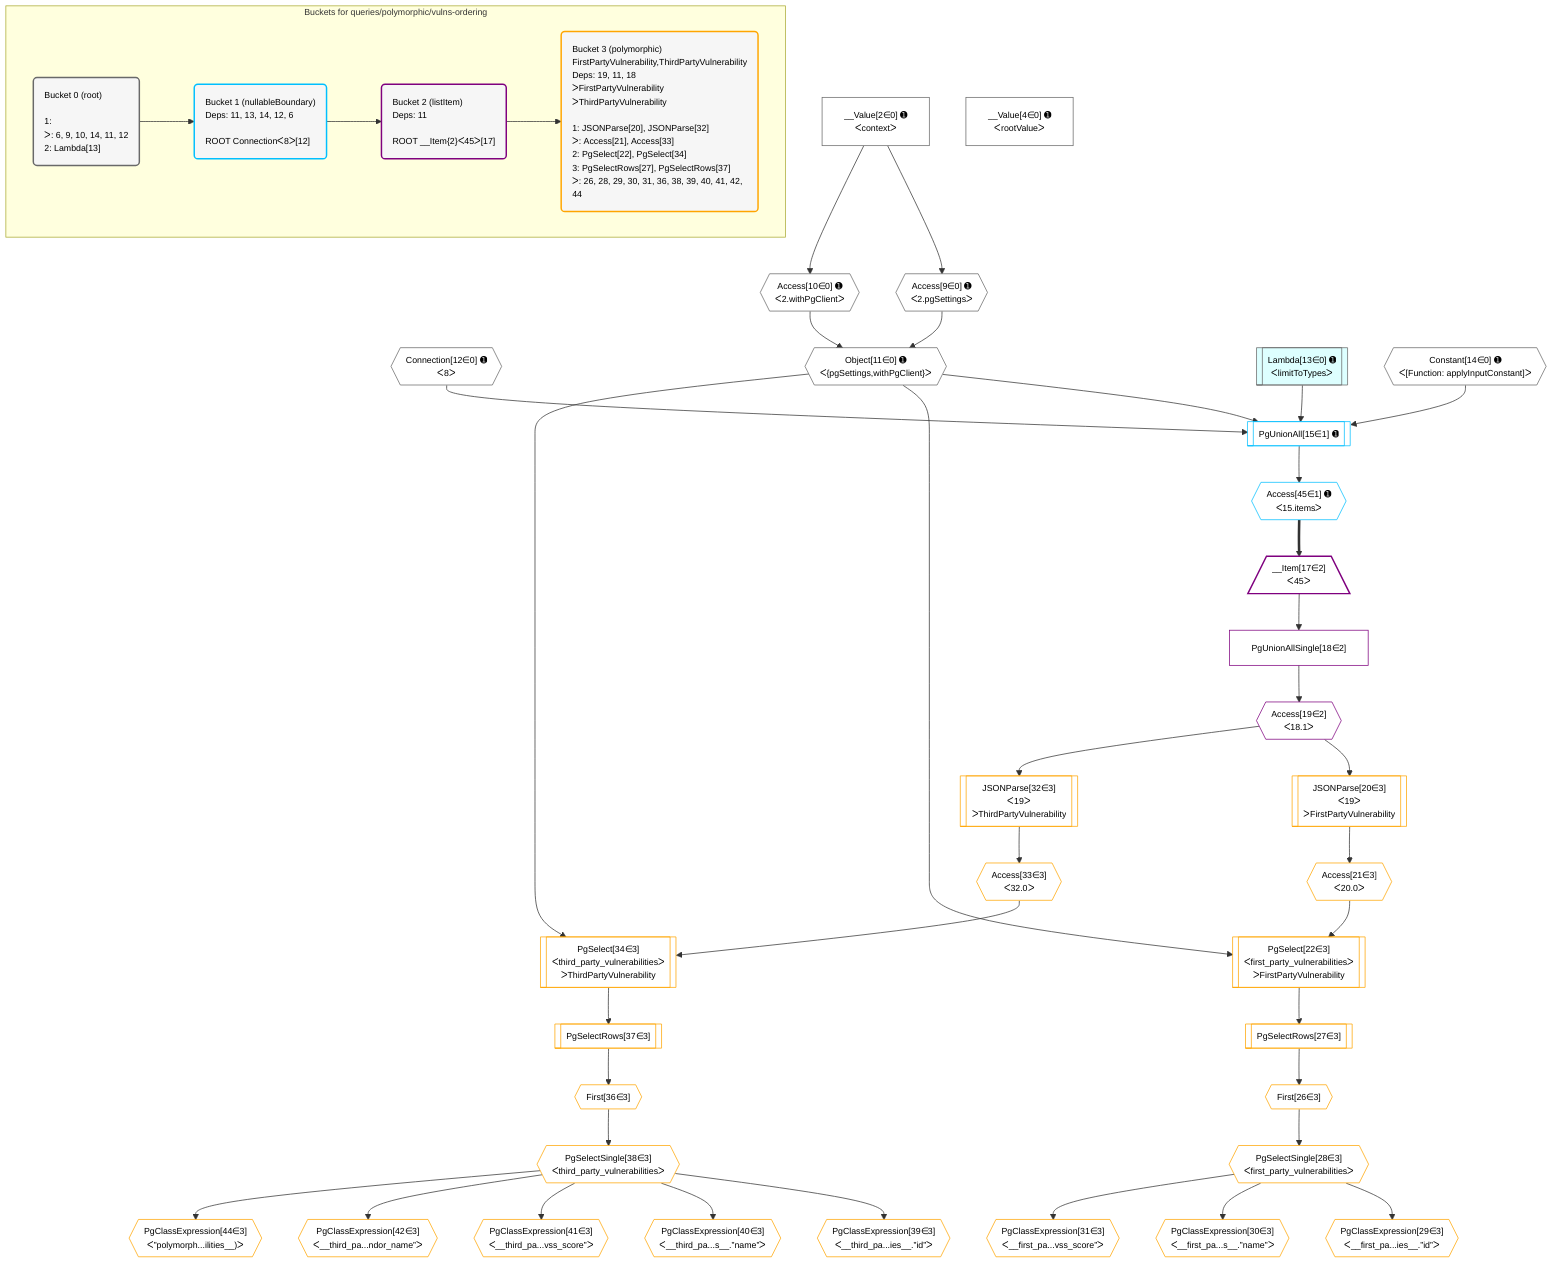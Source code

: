 %%{init: {'themeVariables': { 'fontSize': '12px'}}}%%
graph TD
    classDef path fill:#eee,stroke:#000,color:#000
    classDef plan fill:#fff,stroke-width:1px,color:#000
    classDef itemplan fill:#fff,stroke-width:2px,color:#000
    classDef unbatchedplan fill:#dff,stroke-width:1px,color:#000
    classDef sideeffectplan fill:#fcc,stroke-width:2px,color:#000
    classDef bucket fill:#f6f6f6,color:#000,stroke-width:2px,text-align:left


    %% plan dependencies
    Connection12{{"Connection[12∈0] ➊<br />ᐸ8ᐳ"}}:::plan
    Object11{{"Object[11∈0] ➊<br />ᐸ{pgSettings,withPgClient}ᐳ"}}:::plan
    Access9{{"Access[9∈0] ➊<br />ᐸ2.pgSettingsᐳ"}}:::plan
    Access10{{"Access[10∈0] ➊<br />ᐸ2.withPgClientᐳ"}}:::plan
    Access9 & Access10 --> Object11
    __Value2["__Value[2∈0] ➊<br />ᐸcontextᐳ"]:::plan
    __Value2 --> Access9
    __Value2 --> Access10
    Lambda13[["Lambda[13∈0] ➊<br />ᐸlimitToTypesᐳ"]]:::unbatchedplan
    __Value4["__Value[4∈0] ➊<br />ᐸrootValueᐳ"]:::plan
    Constant14{{"Constant[14∈0] ➊<br />ᐸ[Function: applyInputConstant]ᐳ"}}:::plan
    PgUnionAll15[["PgUnionAll[15∈1] ➊"]]:::plan
    Object11 & Lambda13 & Constant14 & Connection12 --> PgUnionAll15
    Access45{{"Access[45∈1] ➊<br />ᐸ15.itemsᐳ"}}:::plan
    PgUnionAll15 --> Access45
    __Item17[/"__Item[17∈2]<br />ᐸ45ᐳ"\]:::itemplan
    Access45 ==> __Item17
    PgUnionAllSingle18["PgUnionAllSingle[18∈2]"]:::plan
    __Item17 --> PgUnionAllSingle18
    Access19{{"Access[19∈2]<br />ᐸ18.1ᐳ"}}:::plan
    PgUnionAllSingle18 --> Access19
    PgSelect22[["PgSelect[22∈3]<br />ᐸfirst_party_vulnerabilitiesᐳ<br />ᐳFirstPartyVulnerability"]]:::plan
    Access21{{"Access[21∈3]<br />ᐸ20.0ᐳ"}}:::plan
    Object11 & Access21 --> PgSelect22
    PgSelect34[["PgSelect[34∈3]<br />ᐸthird_party_vulnerabilitiesᐳ<br />ᐳThirdPartyVulnerability"]]:::plan
    Access33{{"Access[33∈3]<br />ᐸ32.0ᐳ"}}:::plan
    Object11 & Access33 --> PgSelect34
    JSONParse20[["JSONParse[20∈3]<br />ᐸ19ᐳ<br />ᐳFirstPartyVulnerability"]]:::plan
    Access19 --> JSONParse20
    JSONParse20 --> Access21
    First26{{"First[26∈3]"}}:::plan
    PgSelectRows27[["PgSelectRows[27∈3]"]]:::plan
    PgSelectRows27 --> First26
    PgSelect22 --> PgSelectRows27
    PgSelectSingle28{{"PgSelectSingle[28∈3]<br />ᐸfirst_party_vulnerabilitiesᐳ"}}:::plan
    First26 --> PgSelectSingle28
    PgClassExpression29{{"PgClassExpression[29∈3]<br />ᐸ__first_pa...ies__.”id”ᐳ"}}:::plan
    PgSelectSingle28 --> PgClassExpression29
    PgClassExpression30{{"PgClassExpression[30∈3]<br />ᐸ__first_pa...s__.”name”ᐳ"}}:::plan
    PgSelectSingle28 --> PgClassExpression30
    PgClassExpression31{{"PgClassExpression[31∈3]<br />ᐸ__first_pa...vss_score”ᐳ"}}:::plan
    PgSelectSingle28 --> PgClassExpression31
    JSONParse32[["JSONParse[32∈3]<br />ᐸ19ᐳ<br />ᐳThirdPartyVulnerability"]]:::plan
    Access19 --> JSONParse32
    JSONParse32 --> Access33
    First36{{"First[36∈3]"}}:::plan
    PgSelectRows37[["PgSelectRows[37∈3]"]]:::plan
    PgSelectRows37 --> First36
    PgSelect34 --> PgSelectRows37
    PgSelectSingle38{{"PgSelectSingle[38∈3]<br />ᐸthird_party_vulnerabilitiesᐳ"}}:::plan
    First36 --> PgSelectSingle38
    PgClassExpression39{{"PgClassExpression[39∈3]<br />ᐸ__third_pa...ies__.”id”ᐳ"}}:::plan
    PgSelectSingle38 --> PgClassExpression39
    PgClassExpression40{{"PgClassExpression[40∈3]<br />ᐸ__third_pa...s__.”name”ᐳ"}}:::plan
    PgSelectSingle38 --> PgClassExpression40
    PgClassExpression41{{"PgClassExpression[41∈3]<br />ᐸ__third_pa...vss_score”ᐳ"}}:::plan
    PgSelectSingle38 --> PgClassExpression41
    PgClassExpression42{{"PgClassExpression[42∈3]<br />ᐸ__third_pa...ndor_name”ᐳ"}}:::plan
    PgSelectSingle38 --> PgClassExpression42
    PgClassExpression44{{"PgClassExpression[44∈3]<br />ᐸ”polymorph...ilities__)ᐳ"}}:::plan
    PgSelectSingle38 --> PgClassExpression44

    %% define steps

    subgraph "Buckets for queries/polymorphic/vulns-ordering"
    Bucket0("Bucket 0 (root)<br /><br />1: <br />ᐳ: 6, 9, 10, 14, 11, 12<br />2: Lambda[13]"):::bucket
    classDef bucket0 stroke:#696969
    class Bucket0,__Value2,__Value4,Access9,Access10,Object11,Connection12,Lambda13,Constant14 bucket0
    Bucket1("Bucket 1 (nullableBoundary)<br />Deps: 11, 13, 14, 12, 6<br /><br />ROOT Connectionᐸ8ᐳ[12]"):::bucket
    classDef bucket1 stroke:#00bfff
    class Bucket1,PgUnionAll15,Access45 bucket1
    Bucket2("Bucket 2 (listItem)<br />Deps: 11<br /><br />ROOT __Item{2}ᐸ45ᐳ[17]"):::bucket
    classDef bucket2 stroke:#7f007f
    class Bucket2,__Item17,PgUnionAllSingle18,Access19 bucket2
    Bucket3("Bucket 3 (polymorphic)<br />FirstPartyVulnerability,ThirdPartyVulnerability<br />Deps: 19, 11, 18<br />ᐳFirstPartyVulnerability<br />ᐳThirdPartyVulnerability<br /><br />1: JSONParse[20], JSONParse[32]<br />ᐳ: Access[21], Access[33]<br />2: PgSelect[22], PgSelect[34]<br />3: PgSelectRows[27], PgSelectRows[37]<br />ᐳ: 26, 28, 29, 30, 31, 36, 38, 39, 40, 41, 42, 44"):::bucket
    classDef bucket3 stroke:#ffa500
    class Bucket3,JSONParse20,Access21,PgSelect22,First26,PgSelectRows27,PgSelectSingle28,PgClassExpression29,PgClassExpression30,PgClassExpression31,JSONParse32,Access33,PgSelect34,First36,PgSelectRows37,PgSelectSingle38,PgClassExpression39,PgClassExpression40,PgClassExpression41,PgClassExpression42,PgClassExpression44 bucket3
    Bucket0 --> Bucket1
    Bucket1 --> Bucket2
    Bucket2 --> Bucket3
    end